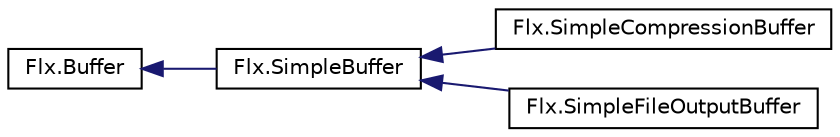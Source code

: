 digraph "Graphical Class Hierarchy"
{
 // LATEX_PDF_SIZE
  edge [fontname="Helvetica",fontsize="10",labelfontname="Helvetica",labelfontsize="10"];
  node [fontname="Helvetica",fontsize="10",shape=record];
  rankdir="LR";
  Node0 [label="Flx.Buffer",height=0.2,width=0.4,color="black", fillcolor="white", style="filled",URL="$classFlx_1_1Buffer.html",tooltip=" "];
  Node0 -> Node1 [dir="back",color="midnightblue",fontsize="10",style="solid",fontname="Helvetica"];
  Node1 [label="Flx.SimpleBuffer",height=0.2,width=0.4,color="black", fillcolor="white", style="filled",URL="$classFlx_1_1SimpleBuffer.html",tooltip=" "];
  Node1 -> Node2 [dir="back",color="midnightblue",fontsize="10",style="solid",fontname="Helvetica"];
  Node2 [label="Flx.SimpleCompressionBuffer",height=0.2,width=0.4,color="black", fillcolor="white", style="filled",URL="$classFlx_1_1SimpleCompressionBuffer.html",tooltip=" "];
  Node1 -> Node3 [dir="back",color="midnightblue",fontsize="10",style="solid",fontname="Helvetica"];
  Node3 [label="Flx.SimpleFileOutputBuffer",height=0.2,width=0.4,color="black", fillcolor="white", style="filled",URL="$classFlx_1_1SimpleFileOutputBuffer.html",tooltip=" "];
}
